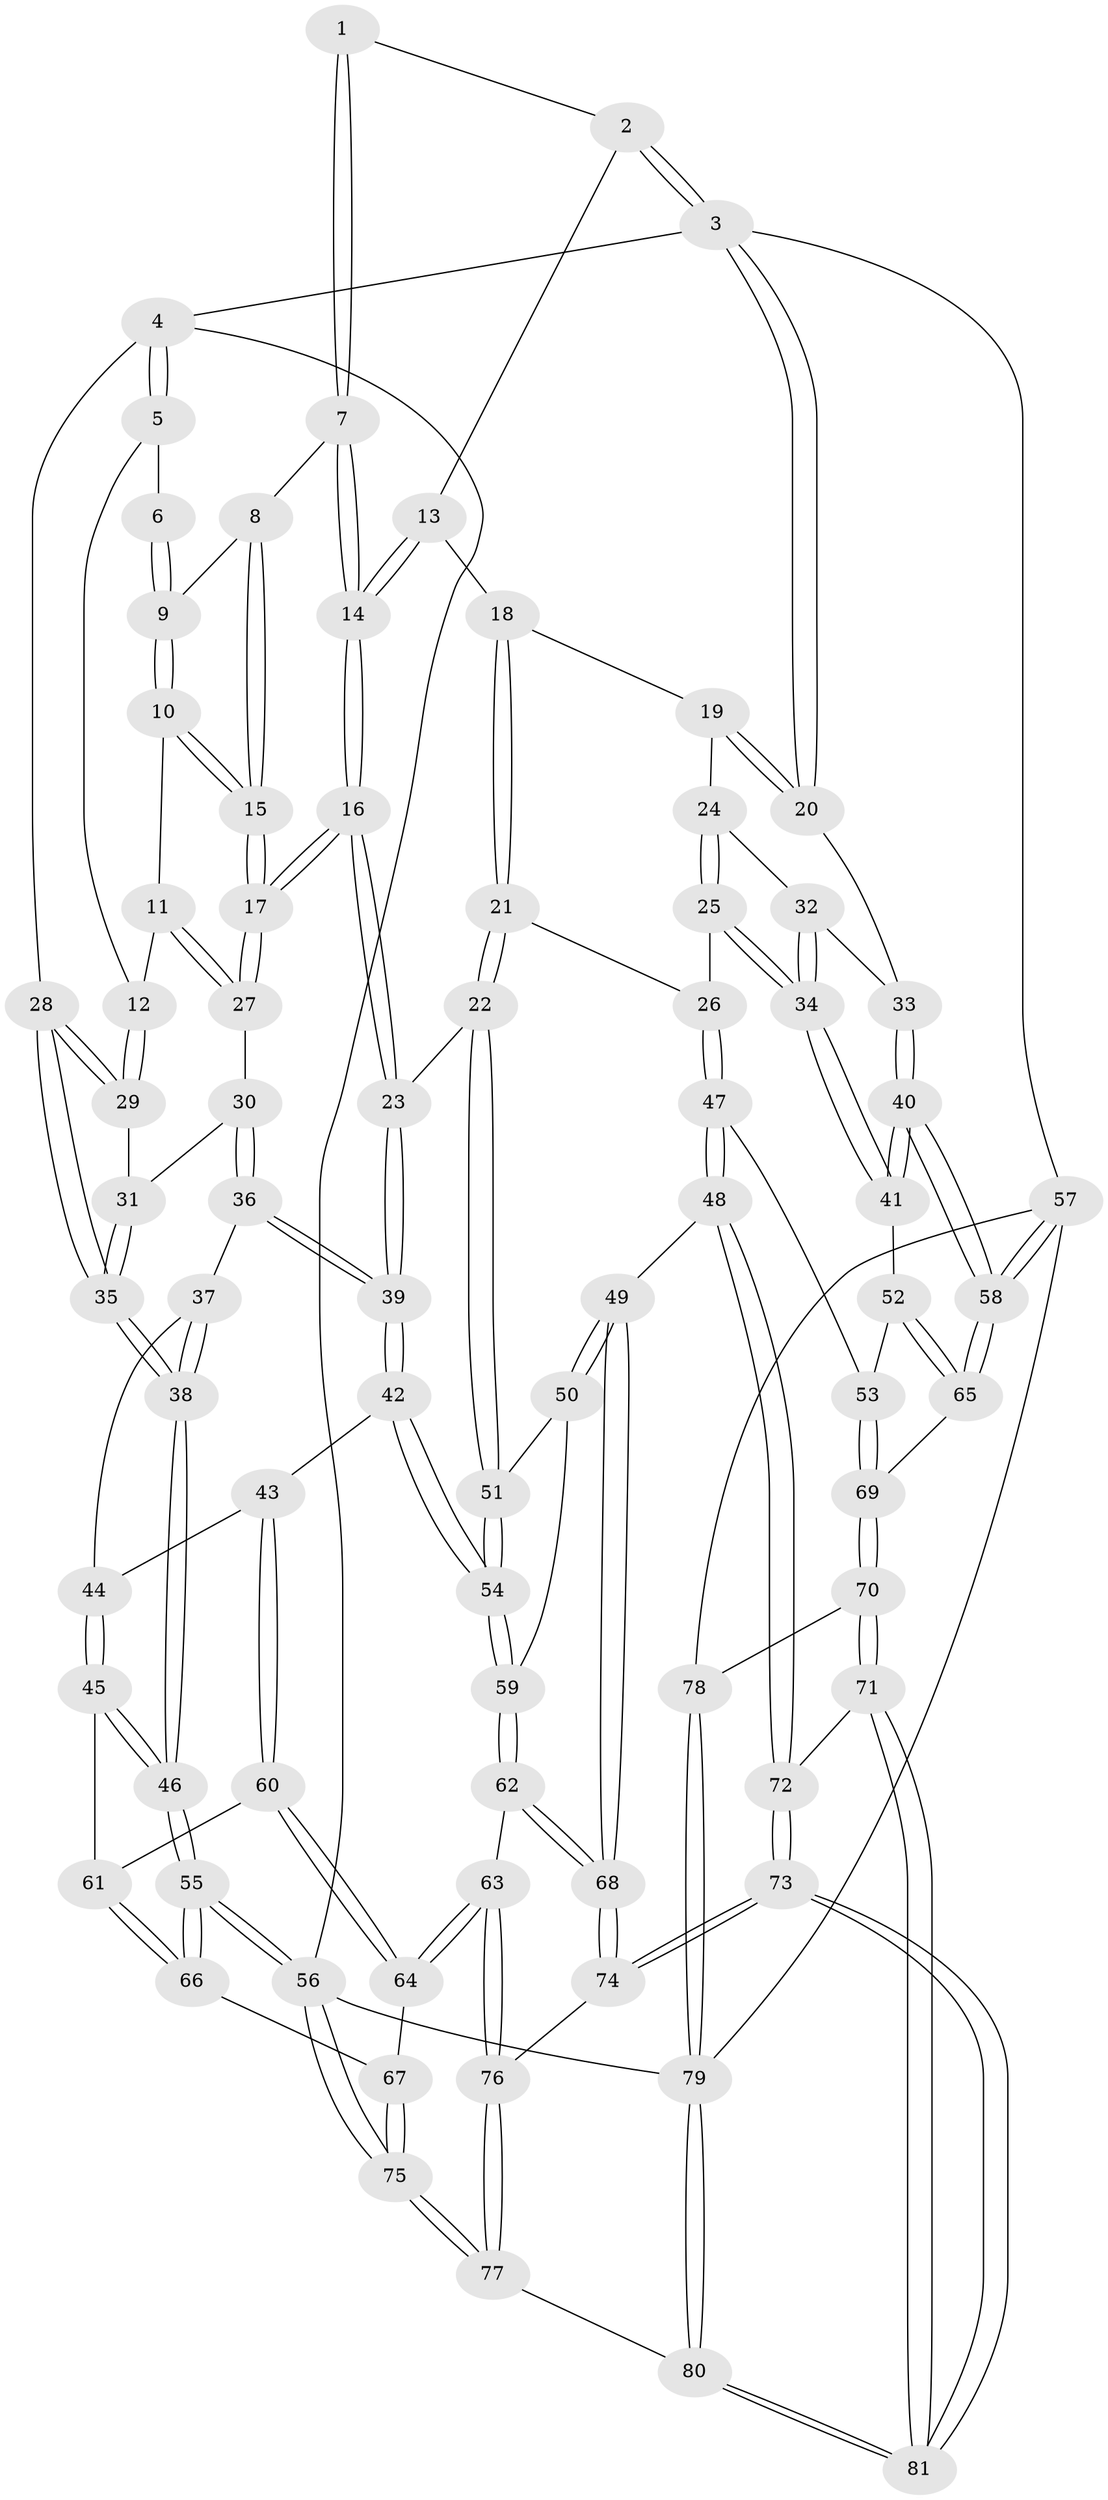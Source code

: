 // coarse degree distribution, {4: 0.2631578947368421, 2: 0.03508771929824561, 3: 0.7017543859649122}
// Generated by graph-tools (version 1.1) at 2025/38/03/04/25 23:38:25]
// undirected, 81 vertices, 199 edges
graph export_dot {
  node [color=gray90,style=filled];
  1 [pos="+0.37165500922340194+0"];
  2 [pos="+0.6338532510051016+0"];
  3 [pos="+1+0"];
  4 [pos="+0+0"];
  5 [pos="+0.18466204801197852+0"];
  6 [pos="+0.2205551624844406+0"];
  7 [pos="+0.41521141981649484+0.07075553913755642"];
  8 [pos="+0.38815638948009984+0.10767424831022793"];
  9 [pos="+0.32359319045897317+0.07154307822304196"];
  10 [pos="+0.28031619333003616+0.14814563550864965"];
  11 [pos="+0.24154946508042408+0.1523341538742793"];
  12 [pos="+0.18428819342233224+0.12792120393695475"];
  13 [pos="+0.6375893027904163+0.023624889998493357"];
  14 [pos="+0.5708933481280285+0.09770772170084818"];
  15 [pos="+0.3973969793898966+0.2066246935993981"];
  16 [pos="+0.4636927449334466+0.30784022307409353"];
  17 [pos="+0.46363532735076385+0.30779802537179435"];
  18 [pos="+0.7004757489015329+0.09188089482888938"];
  19 [pos="+0.8538750321809493+0.12089937076322112"];
  20 [pos="+1+0"];
  21 [pos="+0.7362718543492442+0.3472640269513576"];
  22 [pos="+0.48949906921059066+0.3430455485123762"];
  23 [pos="+0.46878513837025904+0.3213887881445731"];
  24 [pos="+0.8739863674174932+0.21260011322698458"];
  25 [pos="+0.7682816658573216+0.3616768702809764"];
  26 [pos="+0.76277844382145+0.36171242102120915"];
  27 [pos="+0.2661558092802368+0.2760114157500308"];
  28 [pos="+0+0.12314514012211178"];
  29 [pos="+0.17328947152260746+0.138081807164041"];
  30 [pos="+0.18112236331299222+0.30999766026580877"];
  31 [pos="+0.13620446314727175+0.26150995863402426"];
  32 [pos="+0.9995367289483885+0.22330451534423806"];
  33 [pos="+1+0.2122675421917994"];
  34 [pos="+0.8300272938551954+0.3927659685764655"];
  35 [pos="+0+0.2688175155863639"];
  36 [pos="+0.18040567980330885+0.3296846200858571"];
  37 [pos="+0.05498993406131891+0.43097405269982336"];
  38 [pos="+0+0.33231686681632616"];
  39 [pos="+0.2493690352479348+0.45010170126743987"];
  40 [pos="+1+0.4393037127391848"];
  41 [pos="+0.8667381044658521+0.41535863190865796"];
  42 [pos="+0.2389964478291787+0.4791925562410021"];
  43 [pos="+0.21122457398024916+0.4965197725339614"];
  44 [pos="+0.06467472833741053+0.4426478917746357"];
  45 [pos="+0.06700063295340403+0.5639841064469694"];
  46 [pos="+0+0.5877174067673232"];
  47 [pos="+0.6916416700070607+0.5777025763278277"];
  48 [pos="+0.6359267756734522+0.595945851507154"];
  49 [pos="+0.537520409714964+0.5738907092885"];
  50 [pos="+0.502084254565664+0.4411609752847285"];
  51 [pos="+0.4897211685850531+0.3839537330367408"];
  52 [pos="+0.8577346538807913+0.5568493073956161"];
  53 [pos="+0.7543721000794888+0.6171401788313159"];
  54 [pos="+0.3290872069392963+0.557674282356236"];
  55 [pos="+0+0.8348530019533286"];
  56 [pos="+0+1"];
  57 [pos="+1+0.799090433015065"];
  58 [pos="+1+0.6812998699502015"];
  59 [pos="+0.34447899009505784+0.5979825295707991"];
  60 [pos="+0.17721148053856023+0.5719524576060218"];
  61 [pos="+0.09010676768924496+0.5851945700036205"];
  62 [pos="+0.3610859261115471+0.6539182384633474"];
  63 [pos="+0.2627838778665522+0.6930612156429015"];
  64 [pos="+0.2188982176492043+0.6721297952332221"];
  65 [pos="+0.9428669789357913+0.6428338838411739"];
  66 [pos="+0.0725522997158028+0.6494390593846726"];
  67 [pos="+0.13783798384479282+0.7053360232126671"];
  68 [pos="+0.4423283015082417+0.68101955393081"];
  69 [pos="+0.7970356664718313+0.7069318866884954"];
  70 [pos="+0.7735877500299146+0.8185702287404744"];
  71 [pos="+0.7212812543658755+0.8342753286730505"];
  72 [pos="+0.6382609080019551+0.6331895337541699"];
  73 [pos="+0.546565262298621+0.8653628280248432"];
  74 [pos="+0.47396210325459914+0.7854589644057667"];
  75 [pos="+0+1"];
  76 [pos="+0.24470272967349027+0.8701633905041576"];
  77 [pos="+0.026825703308334486+1"];
  78 [pos="+0.8299069617200939+0.8446942724657786"];
  79 [pos="+0.9299386486225822+1"];
  80 [pos="+0.5433115278505768+1"];
  81 [pos="+0.5809261675147336+0.9177081253350823"];
  1 -- 2;
  1 -- 7;
  1 -- 7;
  2 -- 3;
  2 -- 3;
  2 -- 13;
  3 -- 4;
  3 -- 20;
  3 -- 20;
  3 -- 57;
  4 -- 5;
  4 -- 5;
  4 -- 28;
  4 -- 56;
  5 -- 6;
  5 -- 12;
  6 -- 9;
  6 -- 9;
  7 -- 8;
  7 -- 14;
  7 -- 14;
  8 -- 9;
  8 -- 15;
  8 -- 15;
  9 -- 10;
  9 -- 10;
  10 -- 11;
  10 -- 15;
  10 -- 15;
  11 -- 12;
  11 -- 27;
  11 -- 27;
  12 -- 29;
  12 -- 29;
  13 -- 14;
  13 -- 14;
  13 -- 18;
  14 -- 16;
  14 -- 16;
  15 -- 17;
  15 -- 17;
  16 -- 17;
  16 -- 17;
  16 -- 23;
  16 -- 23;
  17 -- 27;
  17 -- 27;
  18 -- 19;
  18 -- 21;
  18 -- 21;
  19 -- 20;
  19 -- 20;
  19 -- 24;
  20 -- 33;
  21 -- 22;
  21 -- 22;
  21 -- 26;
  22 -- 23;
  22 -- 51;
  22 -- 51;
  23 -- 39;
  23 -- 39;
  24 -- 25;
  24 -- 25;
  24 -- 32;
  25 -- 26;
  25 -- 34;
  25 -- 34;
  26 -- 47;
  26 -- 47;
  27 -- 30;
  28 -- 29;
  28 -- 29;
  28 -- 35;
  28 -- 35;
  29 -- 31;
  30 -- 31;
  30 -- 36;
  30 -- 36;
  31 -- 35;
  31 -- 35;
  32 -- 33;
  32 -- 34;
  32 -- 34;
  33 -- 40;
  33 -- 40;
  34 -- 41;
  34 -- 41;
  35 -- 38;
  35 -- 38;
  36 -- 37;
  36 -- 39;
  36 -- 39;
  37 -- 38;
  37 -- 38;
  37 -- 44;
  38 -- 46;
  38 -- 46;
  39 -- 42;
  39 -- 42;
  40 -- 41;
  40 -- 41;
  40 -- 58;
  40 -- 58;
  41 -- 52;
  42 -- 43;
  42 -- 54;
  42 -- 54;
  43 -- 44;
  43 -- 60;
  43 -- 60;
  44 -- 45;
  44 -- 45;
  45 -- 46;
  45 -- 46;
  45 -- 61;
  46 -- 55;
  46 -- 55;
  47 -- 48;
  47 -- 48;
  47 -- 53;
  48 -- 49;
  48 -- 72;
  48 -- 72;
  49 -- 50;
  49 -- 50;
  49 -- 68;
  49 -- 68;
  50 -- 51;
  50 -- 59;
  51 -- 54;
  51 -- 54;
  52 -- 53;
  52 -- 65;
  52 -- 65;
  53 -- 69;
  53 -- 69;
  54 -- 59;
  54 -- 59;
  55 -- 56;
  55 -- 56;
  55 -- 66;
  55 -- 66;
  56 -- 75;
  56 -- 75;
  56 -- 79;
  57 -- 58;
  57 -- 58;
  57 -- 78;
  57 -- 79;
  58 -- 65;
  58 -- 65;
  59 -- 62;
  59 -- 62;
  60 -- 61;
  60 -- 64;
  60 -- 64;
  61 -- 66;
  61 -- 66;
  62 -- 63;
  62 -- 68;
  62 -- 68;
  63 -- 64;
  63 -- 64;
  63 -- 76;
  63 -- 76;
  64 -- 67;
  65 -- 69;
  66 -- 67;
  67 -- 75;
  67 -- 75;
  68 -- 74;
  68 -- 74;
  69 -- 70;
  69 -- 70;
  70 -- 71;
  70 -- 71;
  70 -- 78;
  71 -- 72;
  71 -- 81;
  71 -- 81;
  72 -- 73;
  72 -- 73;
  73 -- 74;
  73 -- 74;
  73 -- 81;
  73 -- 81;
  74 -- 76;
  75 -- 77;
  75 -- 77;
  76 -- 77;
  76 -- 77;
  77 -- 80;
  78 -- 79;
  78 -- 79;
  79 -- 80;
  79 -- 80;
  80 -- 81;
  80 -- 81;
}
